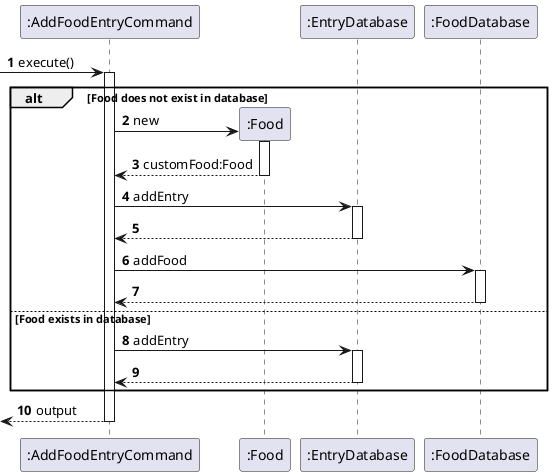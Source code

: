 @startuml
'https://plantuml.com/sequence-diagram

autonumber

-> ":AddFoodEntryCommand": execute()
activate ":AddFoodEntryCommand"
alt Food does not exist in database

    create ":Food"
    ":AddFoodEntryCommand" -> ":Food" : new
    activate ":Food"
    return customFood:Food

    ":AddFoodEntryCommand" -> ":EntryDatabase" : addEntry
    activate ":EntryDatabase"
    return

    ":AddFoodEntryCommand" -> ":FoodDatabase" : addFood
    activate ":FoodDatabase"
    return

else Food exists in database

    ":AddFoodEntryCommand" -> ":EntryDatabase" : addEntry
    activate ":EntryDatabase"
    return

end
return output

@enduml
